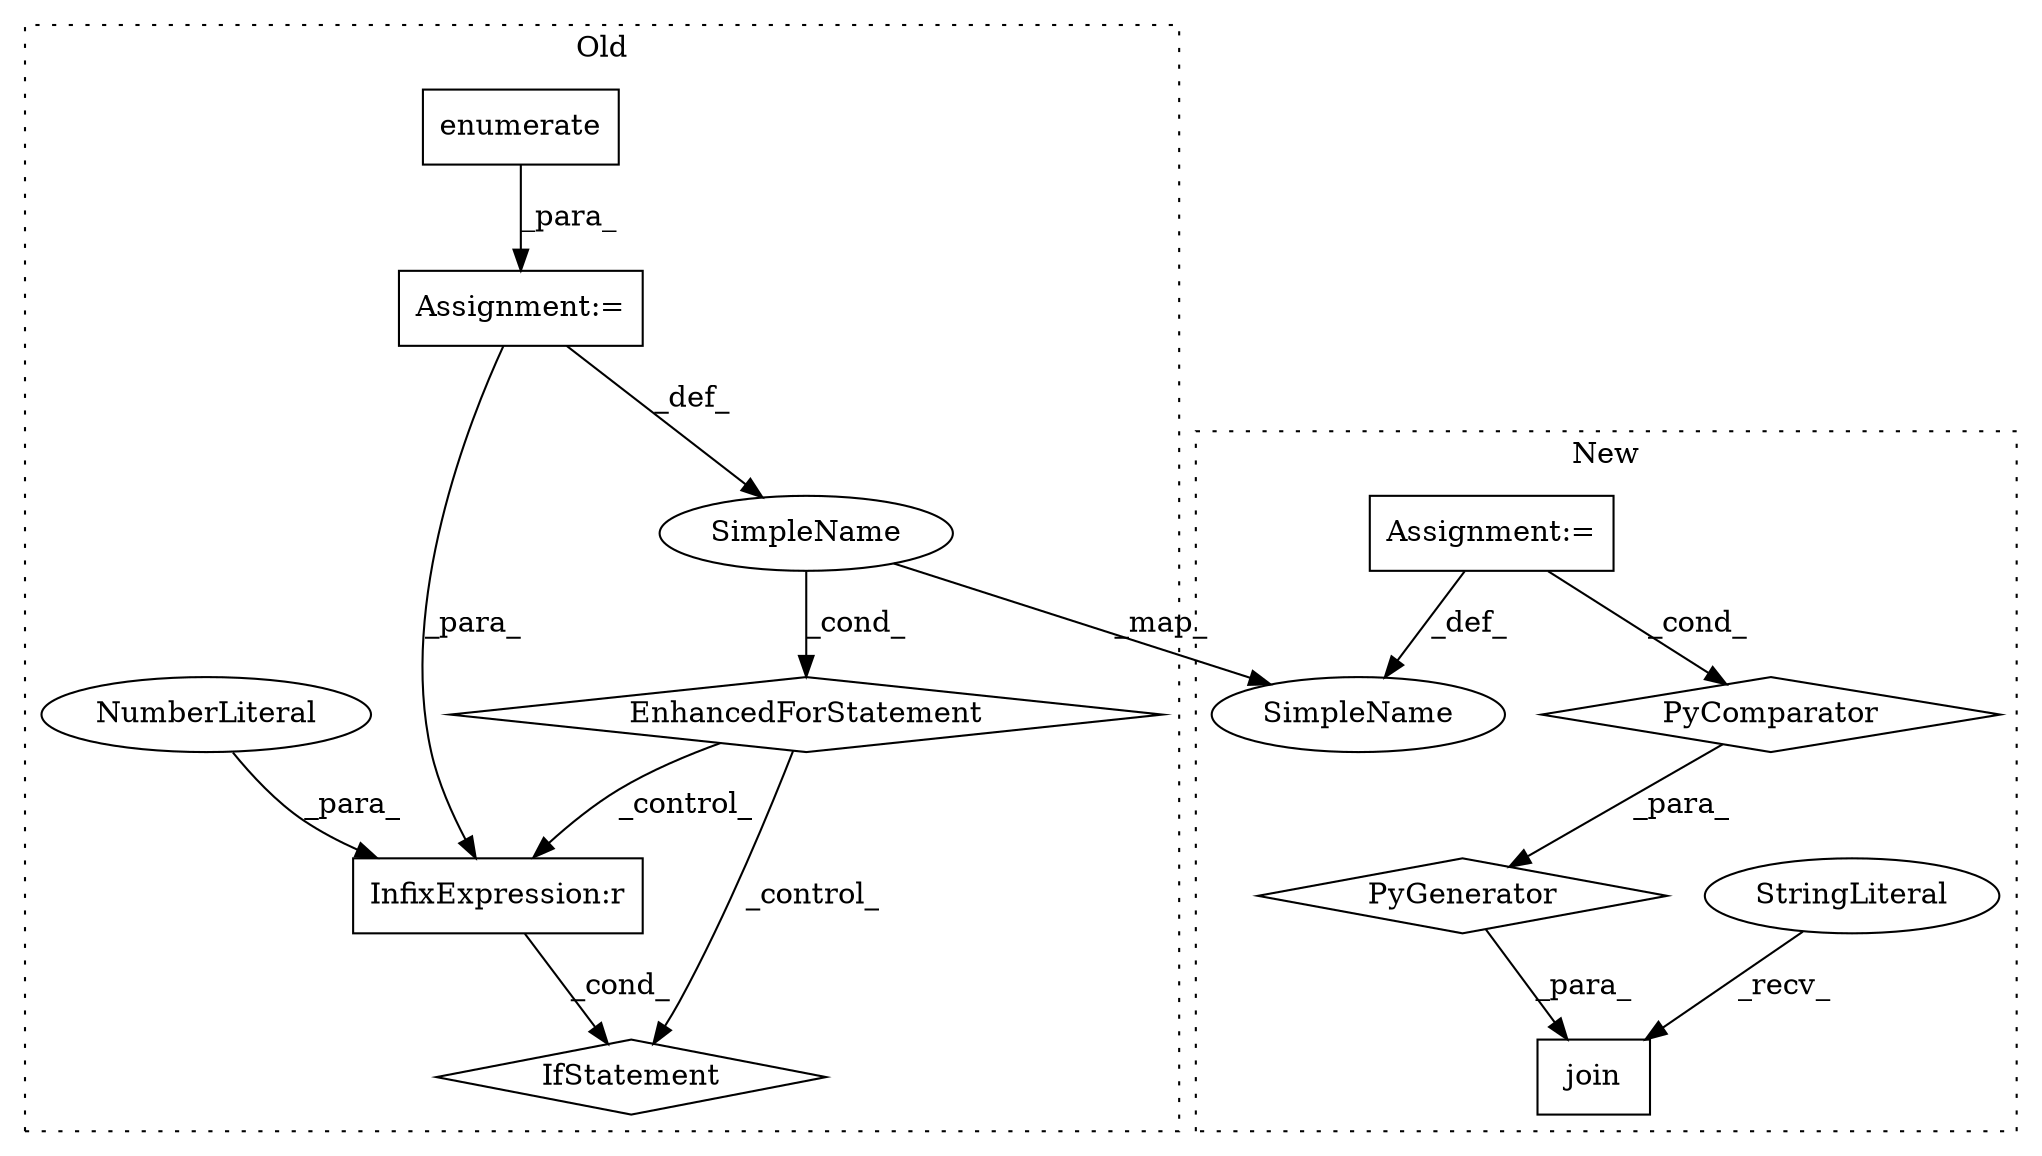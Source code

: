 digraph G {
subgraph cluster0 {
1 [label="enumerate" a="32" s="1755,1770" l="10,1" shape="box"];
3 [label="Assignment:=" a="7" s="1673,1771" l="71,2" shape="box"];
5 [label="EnhancedForStatement" a="70" s="1673,1771" l="71,2" shape="diamond"];
6 [label="IfStatement" a="25" s="1783,1795" l="4,2" shape="diamond"];
7 [label="InfixExpression:r" a="27" s="1790" l="4" shape="box"];
8 [label="NumberLiteral" a="34" s="1794" l="1" shape="ellipse"];
12 [label="SimpleName" a="42" s="1748" l="4" shape="ellipse"];
label = "Old";
style="dotted";
}
subgraph cluster1 {
2 [label="join" a="32" s="1594,1723" l="16,-3" shape="box"];
4 [label="StringLiteral" a="45" s="1589" l="4" shape="ellipse"];
9 [label="PyGenerator" a="107" s="1610" l="113" shape="diamond"];
10 [label="PyComparator" a="113" s="1693" l="24" shape="diamond"];
11 [label="Assignment:=" a="7" s="1693" l="24" shape="box"];
13 [label="SimpleName" a="42" s="1696" l="4" shape="ellipse"];
label = "New";
style="dotted";
}
1 -> 3 [label="_para_"];
3 -> 12 [label="_def_"];
3 -> 7 [label="_para_"];
4 -> 2 [label="_recv_"];
5 -> 6 [label="_control_"];
5 -> 7 [label="_control_"];
7 -> 6 [label="_cond_"];
8 -> 7 [label="_para_"];
9 -> 2 [label="_para_"];
10 -> 9 [label="_para_"];
11 -> 13 [label="_def_"];
11 -> 10 [label="_cond_"];
12 -> 13 [label="_map_"];
12 -> 5 [label="_cond_"];
}